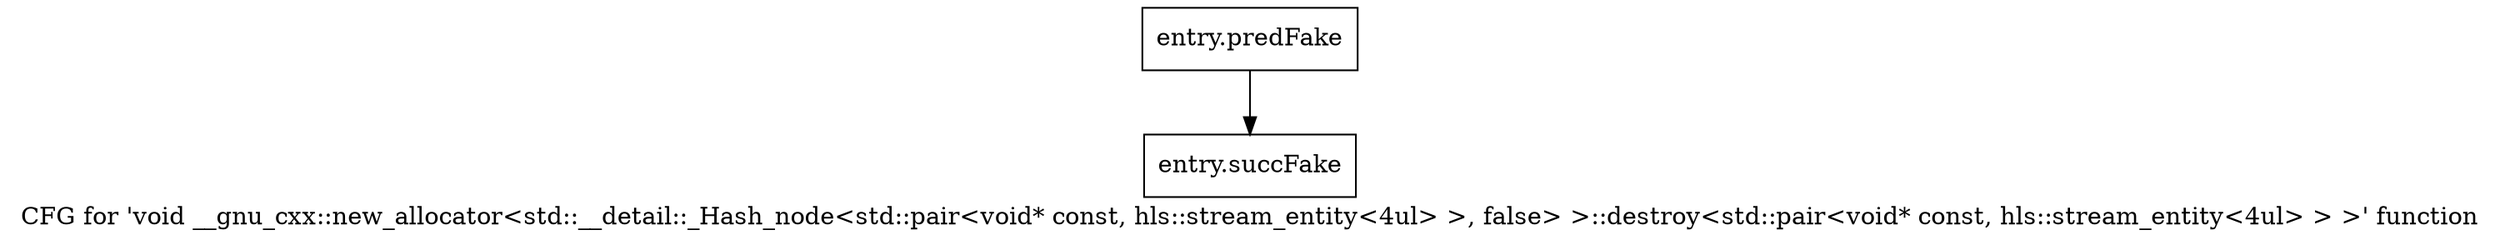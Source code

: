 digraph "CFG for 'void __gnu_cxx::new_allocator\<std::__detail::_Hash_node\<std::pair\<void* const, hls::stream_entity\<4ul\> \>, false\> \>::destroy\<std::pair\<void* const, hls::stream_entity\<4ul\> \> \>' function" {
	label="CFG for 'void __gnu_cxx::new_allocator\<std::__detail::_Hash_node\<std::pair\<void* const, hls::stream_entity\<4ul\> \>, false\> \>::destroy\<std::pair\<void* const, hls::stream_entity\<4ul\> \> \>' function";

	Node0x43d93e0 [shape=record,filename="",linenumber="",label="{entry.predFake}"];
	Node0x43d93e0 -> Node0x44235f0[ callList="" memoryops="" filename="/tools/Xilinx/Vitis_HLS/2022.1/tps/lnx64/gcc-8.3.0/lib/gcc/x86_64-pc-linux-gnu/8.3.0/../../../../include/c++/8.3.0/ext/new_allocator.h" execusionnum="0"];
	Node0x44235f0 [shape=record,filename="/tools/Xilinx/Vitis_HLS/2022.1/tps/lnx64/gcc-8.3.0/lib/gcc/x86_64-pc-linux-gnu/8.3.0/../../../../include/c++/8.3.0/ext/new_allocator.h",linenumber="140",label="{entry.succFake}"];
}
